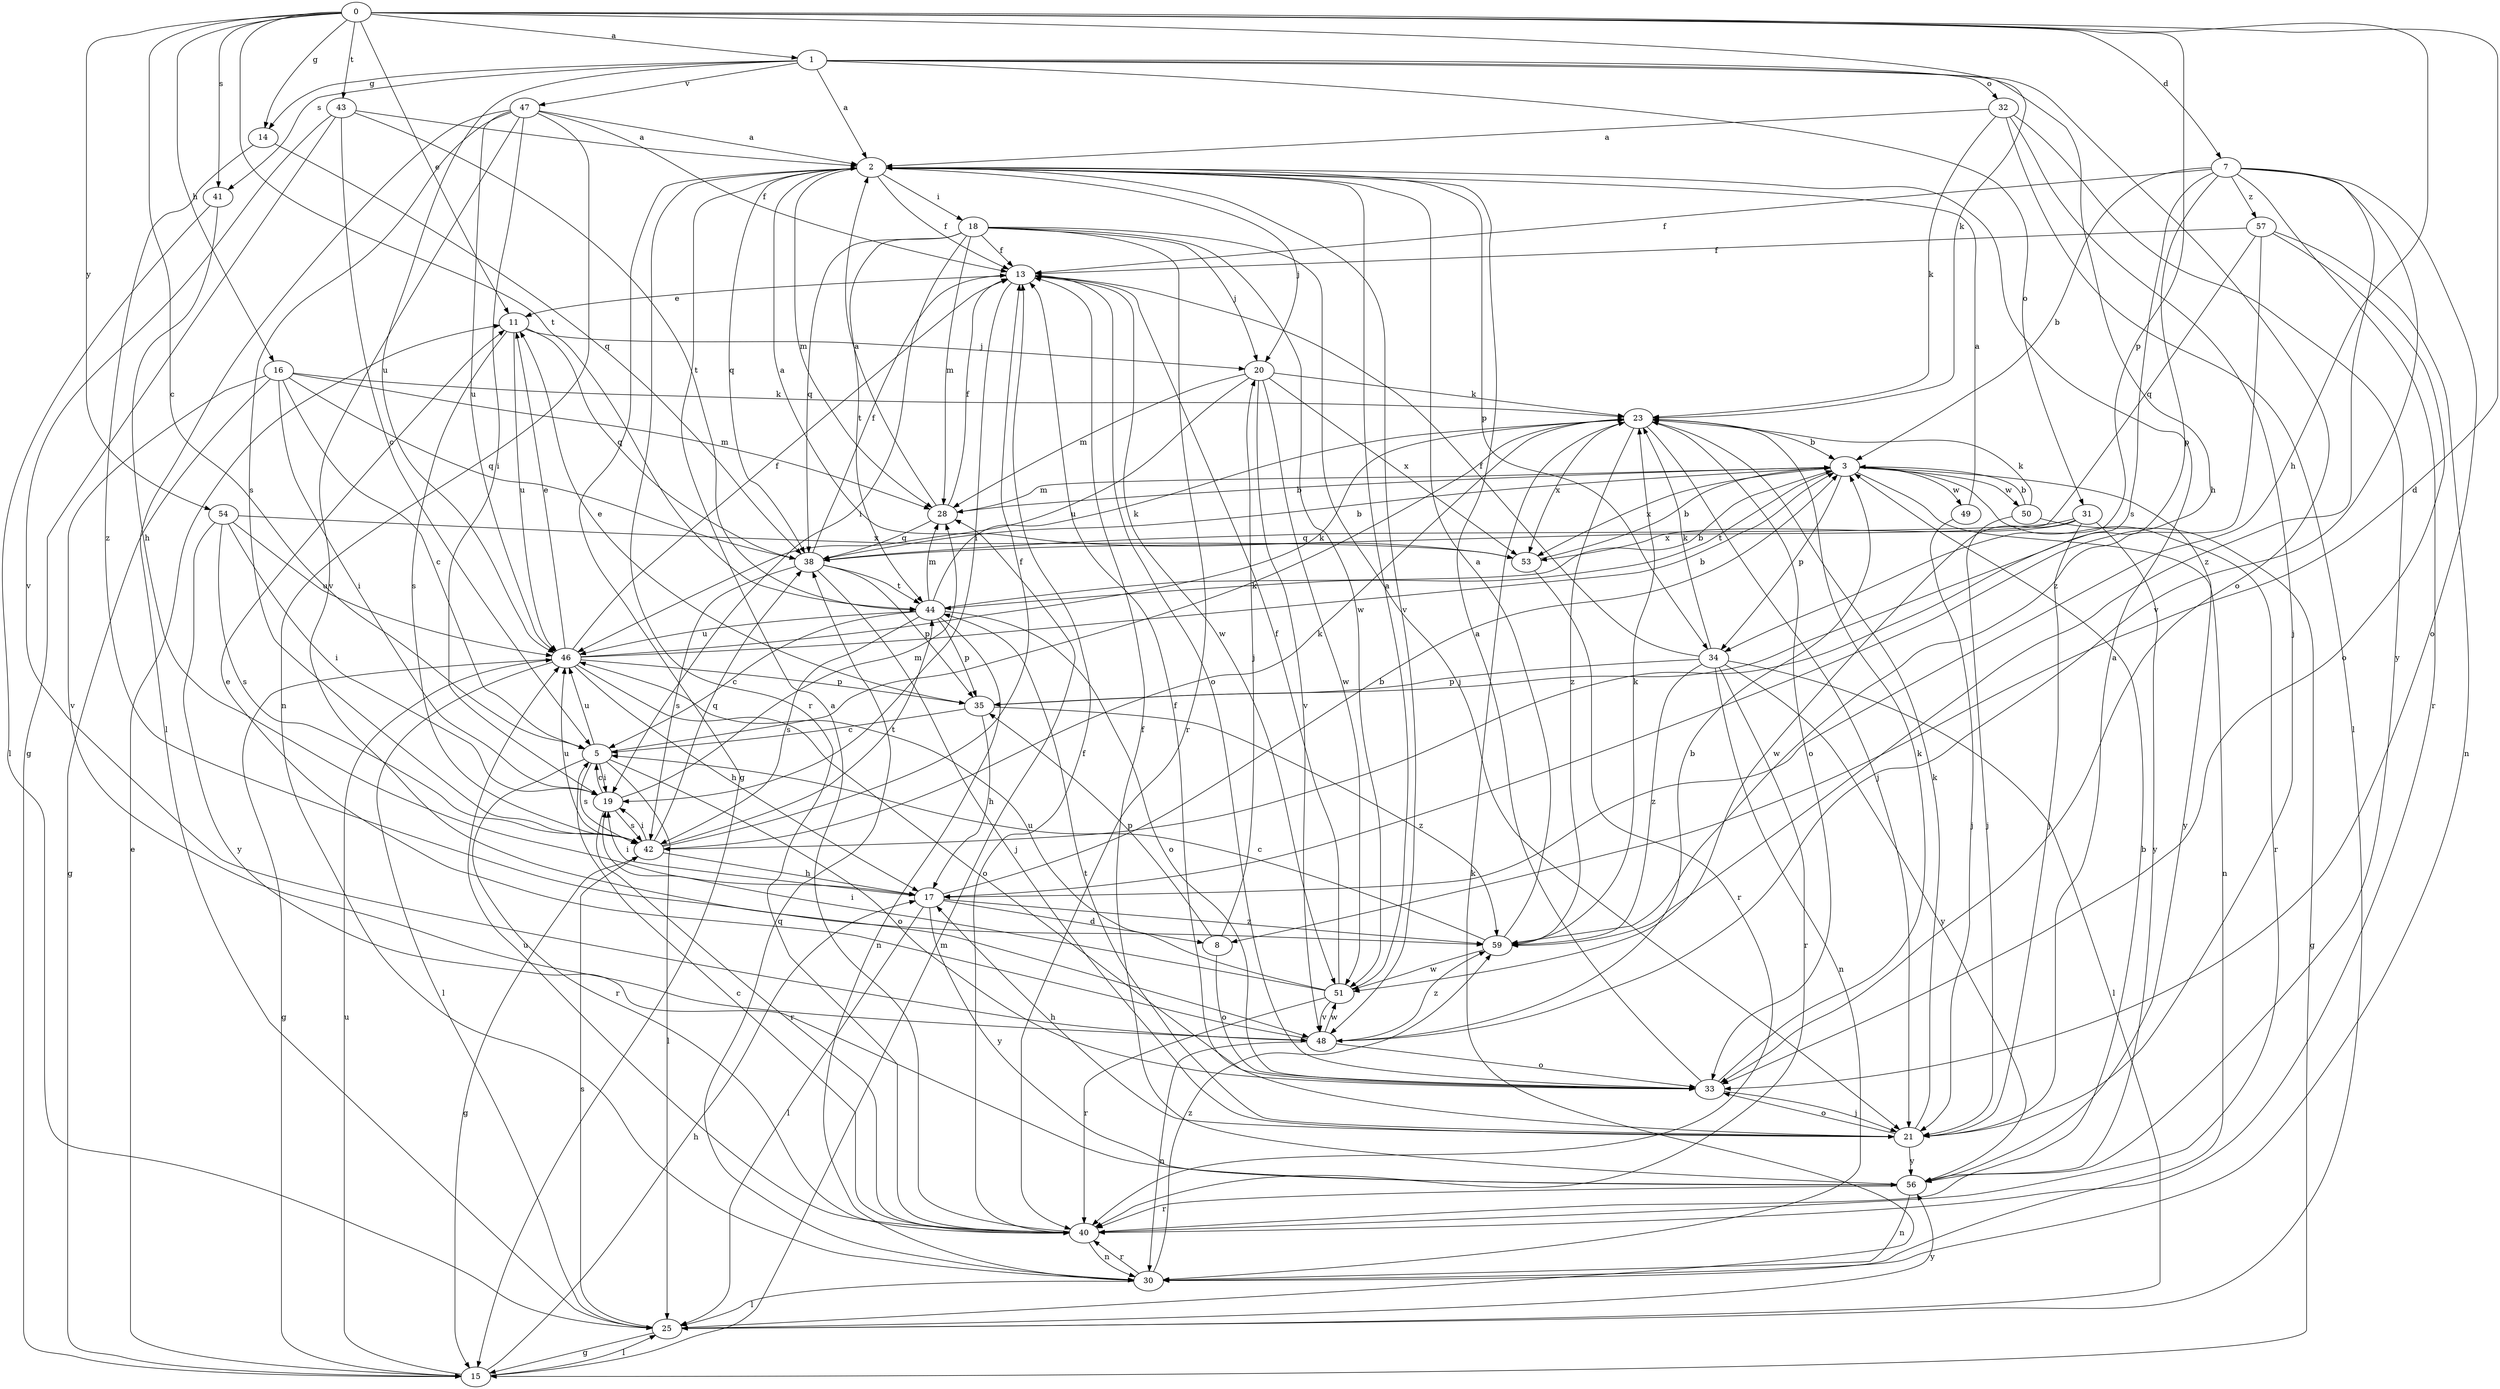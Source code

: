 strict digraph  {
0;
1;
2;
3;
5;
7;
8;
11;
13;
14;
15;
16;
17;
18;
19;
20;
21;
23;
25;
28;
30;
31;
32;
33;
34;
35;
38;
40;
41;
42;
43;
44;
46;
47;
48;
49;
50;
51;
53;
54;
56;
57;
59;
0 -> 1  [label=a];
0 -> 5  [label=c];
0 -> 7  [label=d];
0 -> 8  [label=d];
0 -> 11  [label=e];
0 -> 14  [label=g];
0 -> 16  [label=h];
0 -> 17  [label=h];
0 -> 23  [label=k];
0 -> 34  [label=p];
0 -> 41  [label=s];
0 -> 43  [label=t];
0 -> 44  [label=t];
0 -> 54  [label=y];
1 -> 2  [label=a];
1 -> 14  [label=g];
1 -> 17  [label=h];
1 -> 31  [label=o];
1 -> 32  [label=o];
1 -> 33  [label=o];
1 -> 41  [label=s];
1 -> 46  [label=u];
1 -> 47  [label=v];
2 -> 13  [label=f];
2 -> 15  [label=g];
2 -> 18  [label=i];
2 -> 20  [label=j];
2 -> 28  [label=m];
2 -> 34  [label=p];
2 -> 38  [label=q];
2 -> 40  [label=r];
2 -> 48  [label=v];
3 -> 28  [label=m];
3 -> 30  [label=n];
3 -> 34  [label=p];
3 -> 40  [label=r];
3 -> 44  [label=t];
3 -> 49  [label=w];
3 -> 50  [label=w];
3 -> 53  [label=x];
3 -> 56  [label=y];
5 -> 19  [label=i];
5 -> 23  [label=k];
5 -> 25  [label=l];
5 -> 33  [label=o];
5 -> 40  [label=r];
5 -> 42  [label=s];
5 -> 46  [label=u];
7 -> 3  [label=b];
7 -> 13  [label=f];
7 -> 33  [label=o];
7 -> 35  [label=p];
7 -> 40  [label=r];
7 -> 42  [label=s];
7 -> 48  [label=v];
7 -> 57  [label=z];
7 -> 59  [label=z];
8 -> 20  [label=j];
8 -> 33  [label=o];
8 -> 35  [label=p];
11 -> 20  [label=j];
11 -> 38  [label=q];
11 -> 42  [label=s];
11 -> 46  [label=u];
13 -> 11  [label=e];
13 -> 19  [label=i];
13 -> 33  [label=o];
13 -> 51  [label=w];
14 -> 38  [label=q];
14 -> 59  [label=z];
15 -> 11  [label=e];
15 -> 17  [label=h];
15 -> 25  [label=l];
15 -> 28  [label=m];
15 -> 46  [label=u];
16 -> 5  [label=c];
16 -> 15  [label=g];
16 -> 19  [label=i];
16 -> 23  [label=k];
16 -> 28  [label=m];
16 -> 38  [label=q];
16 -> 48  [label=v];
17 -> 3  [label=b];
17 -> 8  [label=d];
17 -> 19  [label=i];
17 -> 25  [label=l];
17 -> 56  [label=y];
17 -> 59  [label=z];
18 -> 13  [label=f];
18 -> 19  [label=i];
18 -> 20  [label=j];
18 -> 21  [label=j];
18 -> 28  [label=m];
18 -> 38  [label=q];
18 -> 40  [label=r];
18 -> 44  [label=t];
18 -> 51  [label=w];
19 -> 5  [label=c];
19 -> 28  [label=m];
19 -> 40  [label=r];
19 -> 42  [label=s];
20 -> 23  [label=k];
20 -> 28  [label=m];
20 -> 46  [label=u];
20 -> 48  [label=v];
20 -> 51  [label=w];
20 -> 53  [label=x];
21 -> 2  [label=a];
21 -> 13  [label=f];
21 -> 17  [label=h];
21 -> 23  [label=k];
21 -> 33  [label=o];
21 -> 44  [label=t];
21 -> 56  [label=y];
23 -> 3  [label=b];
23 -> 21  [label=j];
23 -> 33  [label=o];
23 -> 53  [label=x];
23 -> 59  [label=z];
25 -> 15  [label=g];
25 -> 23  [label=k];
25 -> 42  [label=s];
25 -> 56  [label=y];
28 -> 2  [label=a];
28 -> 3  [label=b];
28 -> 13  [label=f];
28 -> 38  [label=q];
30 -> 25  [label=l];
30 -> 38  [label=q];
30 -> 40  [label=r];
30 -> 59  [label=z];
31 -> 21  [label=j];
31 -> 38  [label=q];
31 -> 51  [label=w];
31 -> 53  [label=x];
31 -> 56  [label=y];
32 -> 2  [label=a];
32 -> 21  [label=j];
32 -> 23  [label=k];
32 -> 25  [label=l];
32 -> 56  [label=y];
33 -> 2  [label=a];
33 -> 21  [label=j];
33 -> 23  [label=k];
34 -> 13  [label=f];
34 -> 23  [label=k];
34 -> 25  [label=l];
34 -> 30  [label=n];
34 -> 35  [label=p];
34 -> 40  [label=r];
34 -> 56  [label=y];
34 -> 59  [label=z];
35 -> 5  [label=c];
35 -> 11  [label=e];
35 -> 17  [label=h];
35 -> 59  [label=z];
38 -> 3  [label=b];
38 -> 13  [label=f];
38 -> 21  [label=j];
38 -> 35  [label=p];
38 -> 42  [label=s];
38 -> 44  [label=t];
40 -> 2  [label=a];
40 -> 3  [label=b];
40 -> 5  [label=c];
40 -> 13  [label=f];
40 -> 30  [label=n];
40 -> 46  [label=u];
41 -> 17  [label=h];
41 -> 25  [label=l];
42 -> 13  [label=f];
42 -> 15  [label=g];
42 -> 17  [label=h];
42 -> 19  [label=i];
42 -> 23  [label=k];
42 -> 38  [label=q];
42 -> 44  [label=t];
42 -> 46  [label=u];
43 -> 2  [label=a];
43 -> 5  [label=c];
43 -> 15  [label=g];
43 -> 44  [label=t];
43 -> 48  [label=v];
44 -> 3  [label=b];
44 -> 5  [label=c];
44 -> 23  [label=k];
44 -> 28  [label=m];
44 -> 30  [label=n];
44 -> 33  [label=o];
44 -> 35  [label=p];
44 -> 42  [label=s];
44 -> 46  [label=u];
46 -> 3  [label=b];
46 -> 11  [label=e];
46 -> 13  [label=f];
46 -> 15  [label=g];
46 -> 17  [label=h];
46 -> 23  [label=k];
46 -> 25  [label=l];
46 -> 33  [label=o];
46 -> 35  [label=p];
47 -> 2  [label=a];
47 -> 13  [label=f];
47 -> 19  [label=i];
47 -> 25  [label=l];
47 -> 30  [label=n];
47 -> 42  [label=s];
47 -> 46  [label=u];
47 -> 48  [label=v];
48 -> 3  [label=b];
48 -> 11  [label=e];
48 -> 30  [label=n];
48 -> 33  [label=o];
48 -> 51  [label=w];
48 -> 59  [label=z];
49 -> 2  [label=a];
49 -> 21  [label=j];
50 -> 3  [label=b];
50 -> 15  [label=g];
50 -> 21  [label=j];
50 -> 23  [label=k];
51 -> 2  [label=a];
51 -> 13  [label=f];
51 -> 19  [label=i];
51 -> 40  [label=r];
51 -> 46  [label=u];
51 -> 48  [label=v];
53 -> 2  [label=a];
53 -> 3  [label=b];
53 -> 40  [label=r];
54 -> 19  [label=i];
54 -> 42  [label=s];
54 -> 46  [label=u];
54 -> 53  [label=x];
54 -> 56  [label=y];
56 -> 13  [label=f];
56 -> 30  [label=n];
56 -> 40  [label=r];
57 -> 13  [label=f];
57 -> 30  [label=n];
57 -> 33  [label=o];
57 -> 38  [label=q];
57 -> 59  [label=z];
59 -> 2  [label=a];
59 -> 5  [label=c];
59 -> 23  [label=k];
59 -> 51  [label=w];
}
